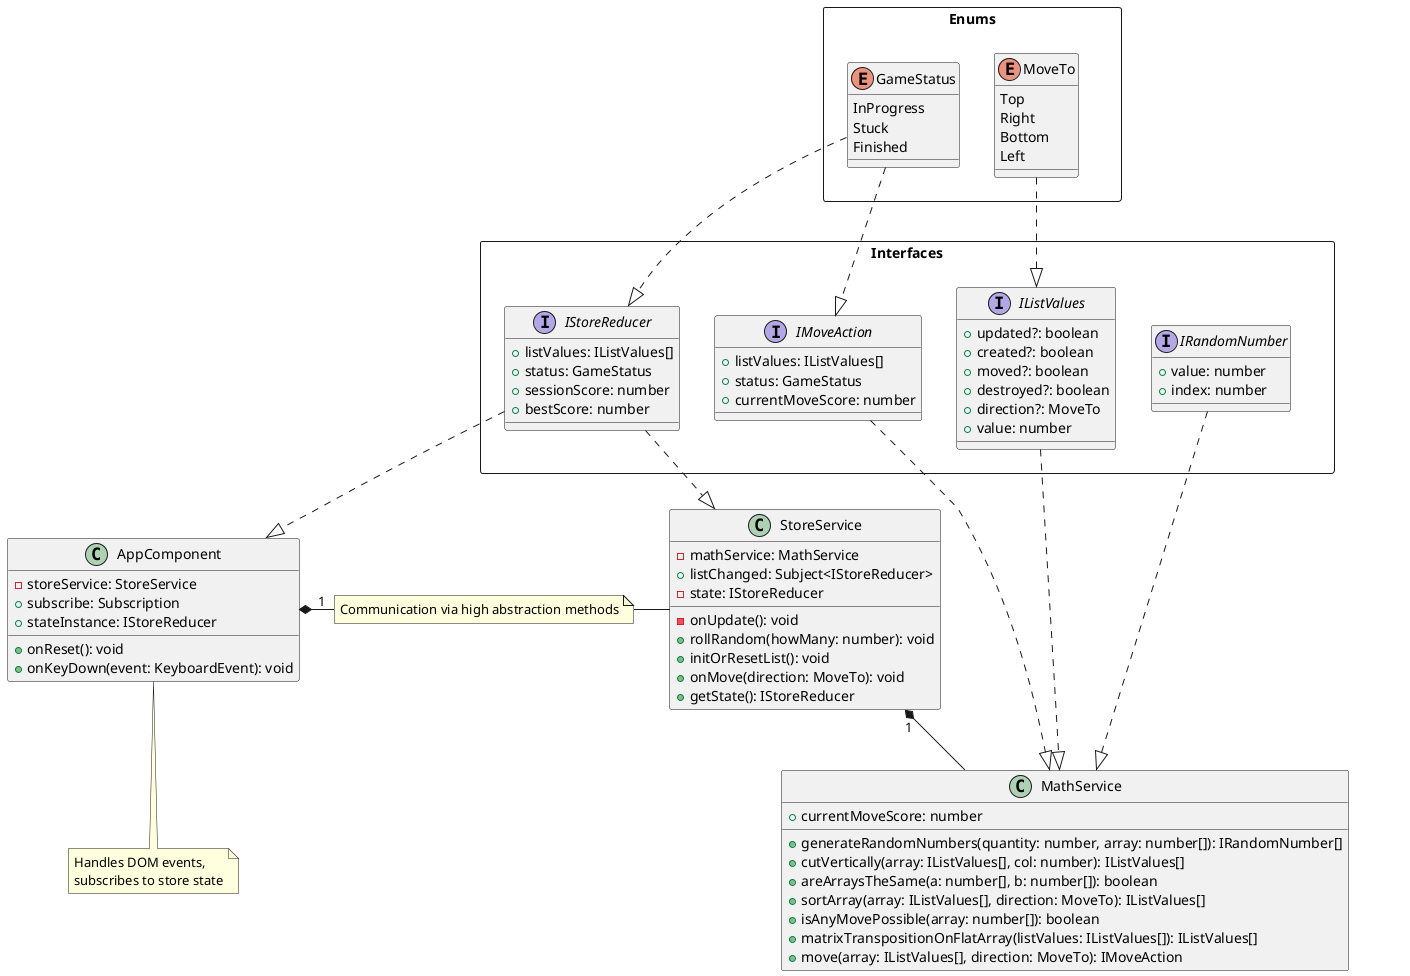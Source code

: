@startuml

package Enums <<Rectangle>> {
  enum GameStatus {
      InProgress
      Stuck
      Finished
  }
  enum MoveTo {
    Top
    Right
    Bottom
    Left
  }
}

package Interfaces <<Rectangle>> {
interface IListValues {
    +updated?: boolean
    +created?: boolean
    +moved?: boolean
    +destroyed?: boolean
    +direction?: MoveTo
    +value: number
}
interface IStoreReducer {
    +listValues: IListValues[]
    +status: GameStatus
    +sessionScore: number
    +bestScore: number
}
interface IRandomNumber {
    +value: number
    +index: number
}
interface IMoveAction {
    +listValues: IListValues[]
    +status: GameStatus
    +currentMoveScore: number
}
}

Enums <-[hidden]right-> Interfaces

class MathService {
    +currentMoveScore: number
    +generateRandomNumbers(quantity: number, array: number[]): IRandomNumber[]
    +cutVertically(array: IListValues[], col: number): IListValues[]
    +areArraysTheSame(a: number[], b: number[]): boolean
    +sortArray(array: IListValues[], direction: MoveTo): IListValues[]
    +isAnyMovePossible(array: number[]): boolean
    +matrixTranspositionOnFlatArray(listValues: IListValues[]): IListValues[]
    +move(array: IListValues[], direction: MoveTo): IMoveAction
}
class StoreService {
    -mathService: MathService
    +listChanged: Subject<IStoreReducer>
    -state: IStoreReducer
    -onUpdate(): void
    +rollRandom(howMany: number): void
    +initOrResetList(): void
    +onMove(direction: MoveTo): void
    +getState(): IStoreReducer
}
class AppComponent {
    -storeService: StoreService
    +subscribe: Subscription
    +stateInstance: IStoreReducer
    +onReset(): void
    +onKeyDown(event: KeyboardEvent): void
}

MathService <-[hidden]down-> Enums

MoveTo ..|> IListValues
GameStatus ..|> IStoreReducer
GameStatus ..|> IMoveAction
IRandomNumber ..|> MathService
IStoreReducer ..|> StoreService
IStoreReducer ..|> AppComponent
IListValues ..|> MathService
IMoveAction ..|> MathService

note bottom of AppComponent : Handles DOM events,\nsubscribes to store state

note "Communication via high abstraction methods" as N1
AppComponent *- "1" N1
N1 - StoreService
StoreService "1" *-down- MathService

@enduml
